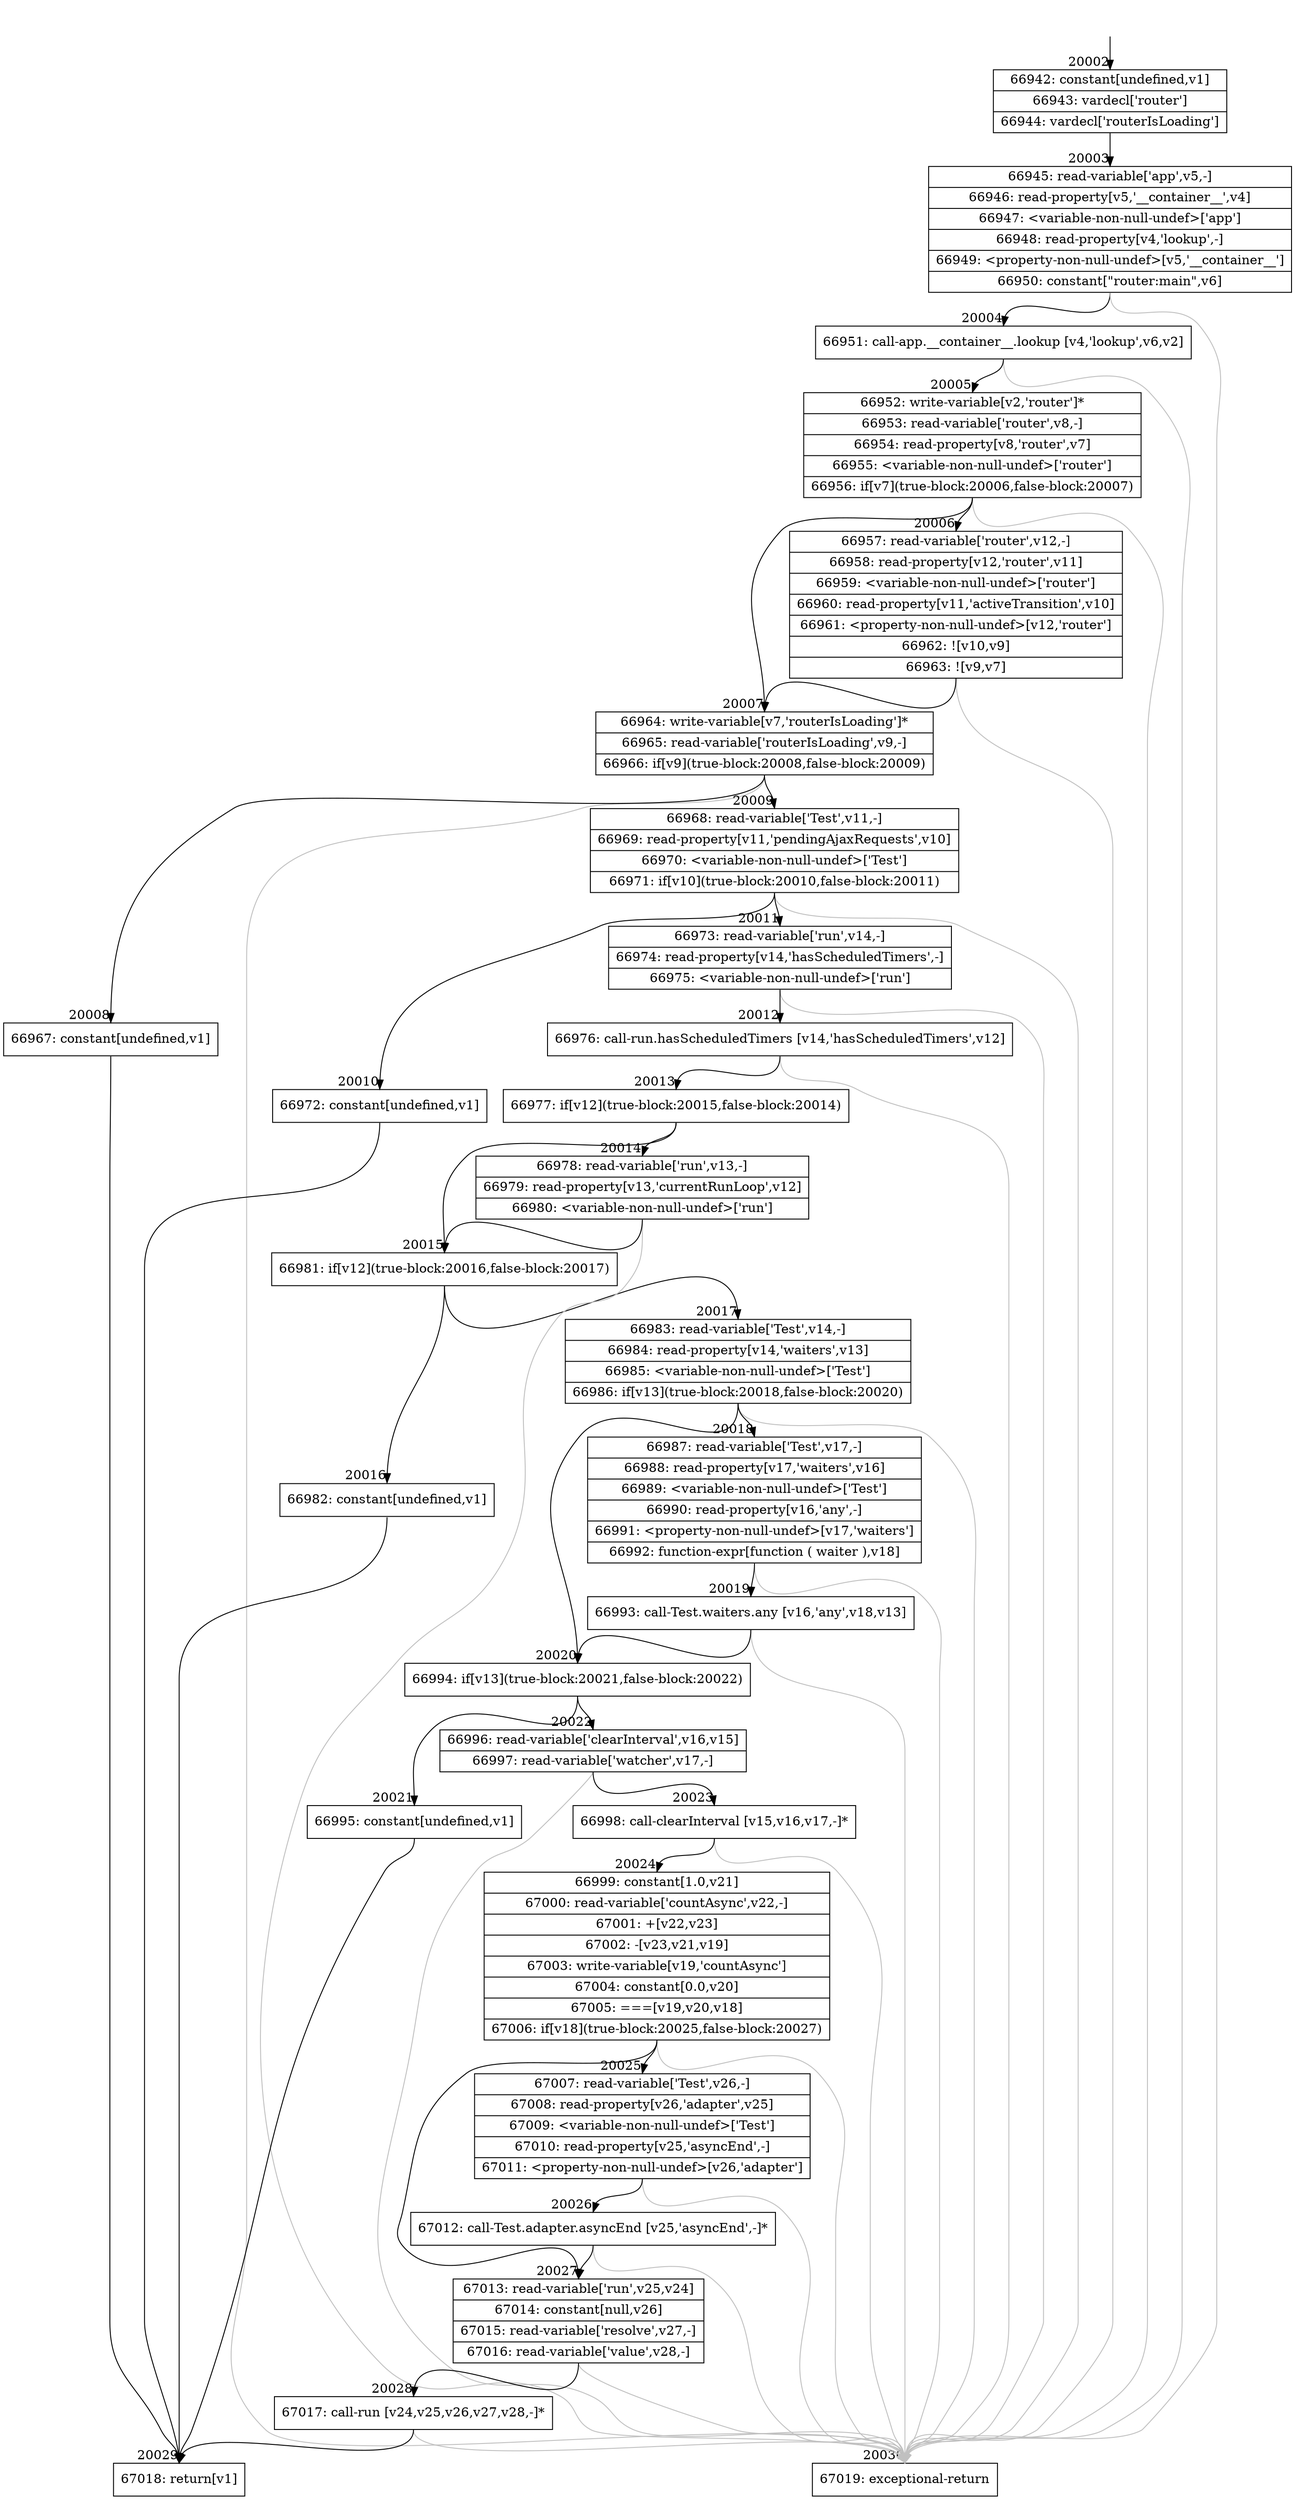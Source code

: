 digraph {
rankdir="TD"
BB_entry1737[shape=none,label=""];
BB_entry1737 -> BB20002 [tailport=s, headport=n, headlabel="    20002"]
BB20002 [shape=record label="{66942: constant[undefined,v1]|66943: vardecl['router']|66944: vardecl['routerIsLoading']}" ] 
BB20002 -> BB20003 [tailport=s, headport=n, headlabel="      20003"]
BB20003 [shape=record label="{66945: read-variable['app',v5,-]|66946: read-property[v5,'__container__',v4]|66947: \<variable-non-null-undef\>['app']|66948: read-property[v4,'lookup',-]|66949: \<property-non-null-undef\>[v5,'__container__']|66950: constant[\"router:main\",v6]}" ] 
BB20003 -> BB20004 [tailport=s, headport=n, headlabel="      20004"]
BB20003 -> BB20030 [tailport=s, headport=n, color=gray, headlabel="      20030"]
BB20004 [shape=record label="{66951: call-app.__container__.lookup [v4,'lookup',v6,v2]}" ] 
BB20004 -> BB20005 [tailport=s, headport=n, headlabel="      20005"]
BB20004 -> BB20030 [tailport=s, headport=n, color=gray]
BB20005 [shape=record label="{66952: write-variable[v2,'router']*|66953: read-variable['router',v8,-]|66954: read-property[v8,'router',v7]|66955: \<variable-non-null-undef\>['router']|66956: if[v7](true-block:20006,false-block:20007)}" ] 
BB20005 -> BB20007 [tailport=s, headport=n, headlabel="      20007"]
BB20005 -> BB20006 [tailport=s, headport=n, headlabel="      20006"]
BB20005 -> BB20030 [tailport=s, headport=n, color=gray]
BB20006 [shape=record label="{66957: read-variable['router',v12,-]|66958: read-property[v12,'router',v11]|66959: \<variable-non-null-undef\>['router']|66960: read-property[v11,'activeTransition',v10]|66961: \<property-non-null-undef\>[v12,'router']|66962: ![v10,v9]|66963: ![v9,v7]}" ] 
BB20006 -> BB20007 [tailport=s, headport=n]
BB20006 -> BB20030 [tailport=s, headport=n, color=gray]
BB20007 [shape=record label="{66964: write-variable[v7,'routerIsLoading']*|66965: read-variable['routerIsLoading',v9,-]|66966: if[v9](true-block:20008,false-block:20009)}" ] 
BB20007 -> BB20008 [tailport=s, headport=n, headlabel="      20008"]
BB20007 -> BB20009 [tailport=s, headport=n, headlabel="      20009"]
BB20007 -> BB20030 [tailport=s, headport=n, color=gray]
BB20008 [shape=record label="{66967: constant[undefined,v1]}" ] 
BB20008 -> BB20029 [tailport=s, headport=n, headlabel="      20029"]
BB20009 [shape=record label="{66968: read-variable['Test',v11,-]|66969: read-property[v11,'pendingAjaxRequests',v10]|66970: \<variable-non-null-undef\>['Test']|66971: if[v10](true-block:20010,false-block:20011)}" ] 
BB20009 -> BB20010 [tailport=s, headport=n, headlabel="      20010"]
BB20009 -> BB20011 [tailport=s, headport=n, headlabel="      20011"]
BB20009 -> BB20030 [tailport=s, headport=n, color=gray]
BB20010 [shape=record label="{66972: constant[undefined,v1]}" ] 
BB20010 -> BB20029 [tailport=s, headport=n]
BB20011 [shape=record label="{66973: read-variable['run',v14,-]|66974: read-property[v14,'hasScheduledTimers',-]|66975: \<variable-non-null-undef\>['run']}" ] 
BB20011 -> BB20012 [tailport=s, headport=n, headlabel="      20012"]
BB20011 -> BB20030 [tailport=s, headport=n, color=gray]
BB20012 [shape=record label="{66976: call-run.hasScheduledTimers [v14,'hasScheduledTimers',v12]}" ] 
BB20012 -> BB20013 [tailport=s, headport=n, headlabel="      20013"]
BB20012 -> BB20030 [tailport=s, headport=n, color=gray]
BB20013 [shape=record label="{66977: if[v12](true-block:20015,false-block:20014)}" ] 
BB20013 -> BB20015 [tailport=s, headport=n, headlabel="      20015"]
BB20013 -> BB20014 [tailport=s, headport=n, headlabel="      20014"]
BB20014 [shape=record label="{66978: read-variable['run',v13,-]|66979: read-property[v13,'currentRunLoop',v12]|66980: \<variable-non-null-undef\>['run']}" ] 
BB20014 -> BB20015 [tailport=s, headport=n]
BB20014 -> BB20030 [tailport=s, headport=n, color=gray]
BB20015 [shape=record label="{66981: if[v12](true-block:20016,false-block:20017)}" ] 
BB20015 -> BB20016 [tailport=s, headport=n, headlabel="      20016"]
BB20015 -> BB20017 [tailport=s, headport=n, headlabel="      20017"]
BB20016 [shape=record label="{66982: constant[undefined,v1]}" ] 
BB20016 -> BB20029 [tailport=s, headport=n]
BB20017 [shape=record label="{66983: read-variable['Test',v14,-]|66984: read-property[v14,'waiters',v13]|66985: \<variable-non-null-undef\>['Test']|66986: if[v13](true-block:20018,false-block:20020)}" ] 
BB20017 -> BB20020 [tailport=s, headport=n, headlabel="      20020"]
BB20017 -> BB20018 [tailport=s, headport=n, headlabel="      20018"]
BB20017 -> BB20030 [tailport=s, headport=n, color=gray]
BB20018 [shape=record label="{66987: read-variable['Test',v17,-]|66988: read-property[v17,'waiters',v16]|66989: \<variable-non-null-undef\>['Test']|66990: read-property[v16,'any',-]|66991: \<property-non-null-undef\>[v17,'waiters']|66992: function-expr[function ( waiter ),v18]}" ] 
BB20018 -> BB20019 [tailport=s, headport=n, headlabel="      20019"]
BB20018 -> BB20030 [tailport=s, headport=n, color=gray]
BB20019 [shape=record label="{66993: call-Test.waiters.any [v16,'any',v18,v13]}" ] 
BB20019 -> BB20020 [tailport=s, headport=n]
BB20019 -> BB20030 [tailport=s, headport=n, color=gray]
BB20020 [shape=record label="{66994: if[v13](true-block:20021,false-block:20022)}" ] 
BB20020 -> BB20021 [tailport=s, headport=n, headlabel="      20021"]
BB20020 -> BB20022 [tailport=s, headport=n, headlabel="      20022"]
BB20021 [shape=record label="{66995: constant[undefined,v1]}" ] 
BB20021 -> BB20029 [tailport=s, headport=n]
BB20022 [shape=record label="{66996: read-variable['clearInterval',v16,v15]|66997: read-variable['watcher',v17,-]}" ] 
BB20022 -> BB20023 [tailport=s, headport=n, headlabel="      20023"]
BB20022 -> BB20030 [tailport=s, headport=n, color=gray]
BB20023 [shape=record label="{66998: call-clearInterval [v15,v16,v17,-]*}" ] 
BB20023 -> BB20024 [tailport=s, headport=n, headlabel="      20024"]
BB20023 -> BB20030 [tailport=s, headport=n, color=gray]
BB20024 [shape=record label="{66999: constant[1.0,v21]|67000: read-variable['countAsync',v22,-]|67001: +[v22,v23]|67002: -[v23,v21,v19]|67003: write-variable[v19,'countAsync']|67004: constant[0.0,v20]|67005: ===[v19,v20,v18]|67006: if[v18](true-block:20025,false-block:20027)}" ] 
BB20024 -> BB20025 [tailport=s, headport=n, headlabel="      20025"]
BB20024 -> BB20027 [tailport=s, headport=n, headlabel="      20027"]
BB20024 -> BB20030 [tailport=s, headport=n, color=gray]
BB20025 [shape=record label="{67007: read-variable['Test',v26,-]|67008: read-property[v26,'adapter',v25]|67009: \<variable-non-null-undef\>['Test']|67010: read-property[v25,'asyncEnd',-]|67011: \<property-non-null-undef\>[v26,'adapter']}" ] 
BB20025 -> BB20026 [tailport=s, headport=n, headlabel="      20026"]
BB20025 -> BB20030 [tailport=s, headport=n, color=gray]
BB20026 [shape=record label="{67012: call-Test.adapter.asyncEnd [v25,'asyncEnd',-]*}" ] 
BB20026 -> BB20027 [tailport=s, headport=n]
BB20026 -> BB20030 [tailport=s, headport=n, color=gray]
BB20027 [shape=record label="{67013: read-variable['run',v25,v24]|67014: constant[null,v26]|67015: read-variable['resolve',v27,-]|67016: read-variable['value',v28,-]}" ] 
BB20027 -> BB20028 [tailport=s, headport=n, headlabel="      20028"]
BB20027 -> BB20030 [tailport=s, headport=n, color=gray]
BB20028 [shape=record label="{67017: call-run [v24,v25,v26,v27,v28,-]*}" ] 
BB20028 -> BB20029 [tailport=s, headport=n]
BB20028 -> BB20030 [tailport=s, headport=n, color=gray]
BB20029 [shape=record label="{67018: return[v1]}" ] 
BB20030 [shape=record label="{67019: exceptional-return}" ] 
//#$~ 37335
}
